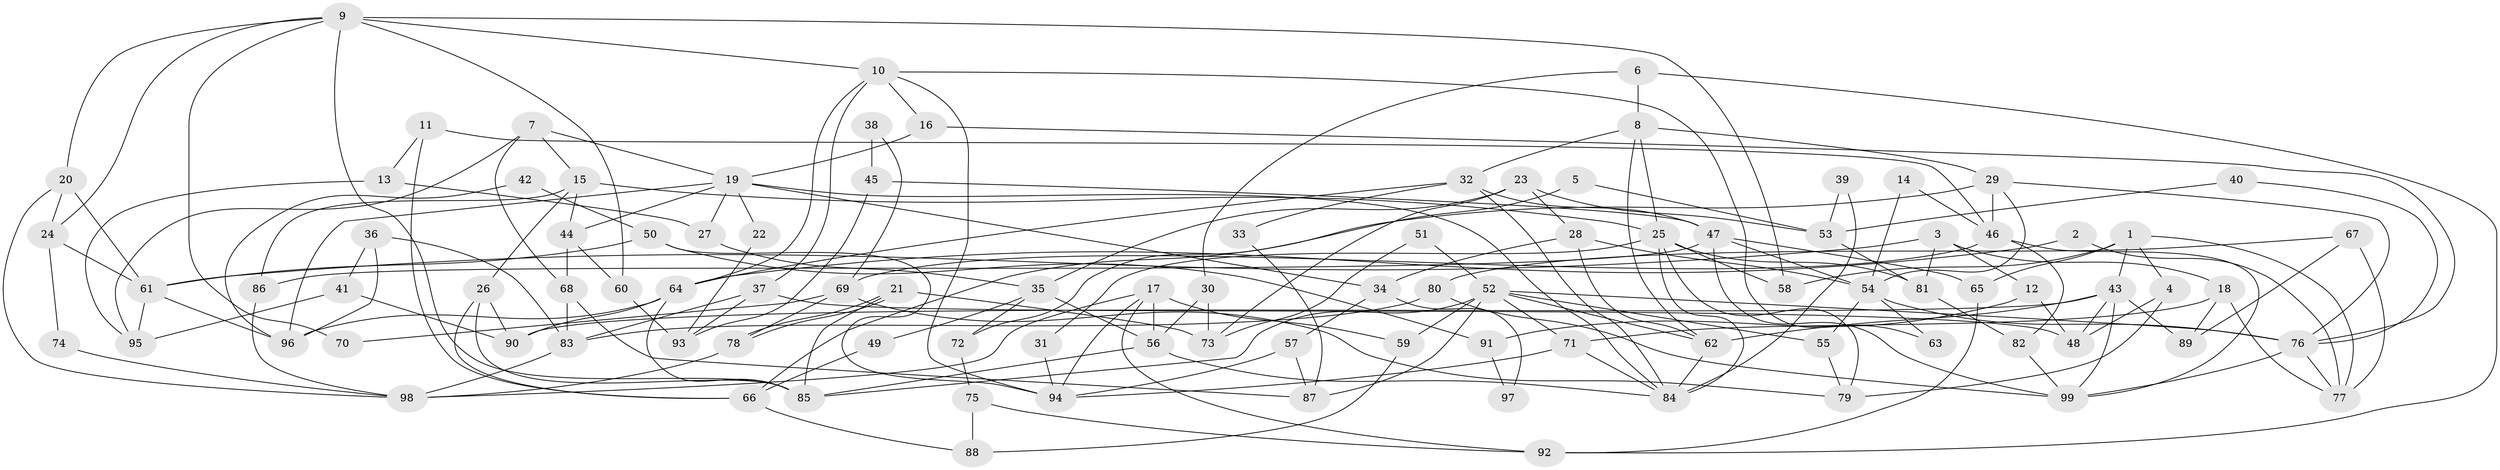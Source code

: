 // Generated by graph-tools (version 1.1) at 2025/26/03/09/25 03:26:15]
// undirected, 99 vertices, 198 edges
graph export_dot {
graph [start="1"]
  node [color=gray90,style=filled];
  1;
  2;
  3;
  4;
  5;
  6;
  7;
  8;
  9;
  10;
  11;
  12;
  13;
  14;
  15;
  16;
  17;
  18;
  19;
  20;
  21;
  22;
  23;
  24;
  25;
  26;
  27;
  28;
  29;
  30;
  31;
  32;
  33;
  34;
  35;
  36;
  37;
  38;
  39;
  40;
  41;
  42;
  43;
  44;
  45;
  46;
  47;
  48;
  49;
  50;
  51;
  52;
  53;
  54;
  55;
  56;
  57;
  58;
  59;
  60;
  61;
  62;
  63;
  64;
  65;
  66;
  67;
  68;
  69;
  70;
  71;
  72;
  73;
  74;
  75;
  76;
  77;
  78;
  79;
  80;
  81;
  82;
  83;
  84;
  85;
  86;
  87;
  88;
  89;
  90;
  91;
  92;
  93;
  94;
  95;
  96;
  97;
  98;
  99;
  1 -- 58;
  1 -- 77;
  1 -- 4;
  1 -- 43;
  1 -- 65;
  2 -- 77;
  2 -- 64;
  3 -- 18;
  3 -- 81;
  3 -- 12;
  3 -- 61;
  4 -- 79;
  4 -- 48;
  5 -- 53;
  5 -- 72;
  6 -- 30;
  6 -- 92;
  6 -- 8;
  7 -- 15;
  7 -- 19;
  7 -- 68;
  7 -- 95;
  8 -- 32;
  8 -- 25;
  8 -- 29;
  8 -- 62;
  9 -- 10;
  9 -- 24;
  9 -- 20;
  9 -- 58;
  9 -- 60;
  9 -- 70;
  9 -- 85;
  10 -- 94;
  10 -- 64;
  10 -- 16;
  10 -- 37;
  10 -- 63;
  11 -- 66;
  11 -- 46;
  11 -- 13;
  12 -- 48;
  12 -- 91;
  13 -- 95;
  13 -- 27;
  14 -- 54;
  14 -- 46;
  15 -- 44;
  15 -- 25;
  15 -- 26;
  15 -- 86;
  16 -- 76;
  16 -- 19;
  17 -- 56;
  17 -- 98;
  17 -- 59;
  17 -- 92;
  17 -- 94;
  18 -- 71;
  18 -- 89;
  18 -- 77;
  19 -- 34;
  19 -- 22;
  19 -- 27;
  19 -- 44;
  19 -- 84;
  19 -- 96;
  20 -- 61;
  20 -- 24;
  20 -- 98;
  21 -- 78;
  21 -- 78;
  21 -- 85;
  21 -- 73;
  22 -- 93;
  23 -- 35;
  23 -- 28;
  23 -- 53;
  23 -- 73;
  24 -- 61;
  24 -- 74;
  25 -- 84;
  25 -- 31;
  25 -- 58;
  25 -- 79;
  25 -- 81;
  26 -- 90;
  26 -- 66;
  26 -- 85;
  27 -- 35;
  28 -- 62;
  28 -- 54;
  28 -- 34;
  29 -- 54;
  29 -- 46;
  29 -- 66;
  29 -- 76;
  30 -- 73;
  30 -- 56;
  31 -- 94;
  32 -- 64;
  32 -- 47;
  32 -- 33;
  32 -- 84;
  33 -- 87;
  34 -- 57;
  34 -- 97;
  35 -- 56;
  35 -- 49;
  35 -- 72;
  36 -- 83;
  36 -- 41;
  36 -- 96;
  37 -- 48;
  37 -- 83;
  37 -- 93;
  38 -- 69;
  38 -- 45;
  39 -- 53;
  39 -- 84;
  40 -- 76;
  40 -- 53;
  41 -- 90;
  41 -- 95;
  42 -- 50;
  42 -- 96;
  43 -- 62;
  43 -- 48;
  43 -- 89;
  43 -- 90;
  43 -- 99;
  44 -- 68;
  44 -- 60;
  45 -- 93;
  45 -- 47;
  46 -- 99;
  46 -- 69;
  46 -- 82;
  47 -- 86;
  47 -- 99;
  47 -- 54;
  47 -- 65;
  49 -- 66;
  50 -- 61;
  50 -- 94;
  50 -- 91;
  51 -- 52;
  51 -- 73;
  52 -- 85;
  52 -- 62;
  52 -- 55;
  52 -- 59;
  52 -- 71;
  52 -- 76;
  52 -- 87;
  53 -- 81;
  54 -- 76;
  54 -- 55;
  54 -- 63;
  55 -- 79;
  56 -- 85;
  56 -- 84;
  57 -- 94;
  57 -- 87;
  59 -- 88;
  60 -- 93;
  61 -- 96;
  61 -- 95;
  62 -- 84;
  64 -- 96;
  64 -- 85;
  64 -- 90;
  65 -- 92;
  66 -- 88;
  67 -- 80;
  67 -- 77;
  67 -- 89;
  68 -- 83;
  68 -- 87;
  69 -- 79;
  69 -- 70;
  69 -- 78;
  71 -- 84;
  71 -- 94;
  72 -- 75;
  74 -- 98;
  75 -- 92;
  75 -- 88;
  76 -- 77;
  76 -- 99;
  78 -- 98;
  80 -- 99;
  80 -- 83;
  81 -- 82;
  82 -- 99;
  83 -- 98;
  86 -- 98;
  91 -- 97;
}
